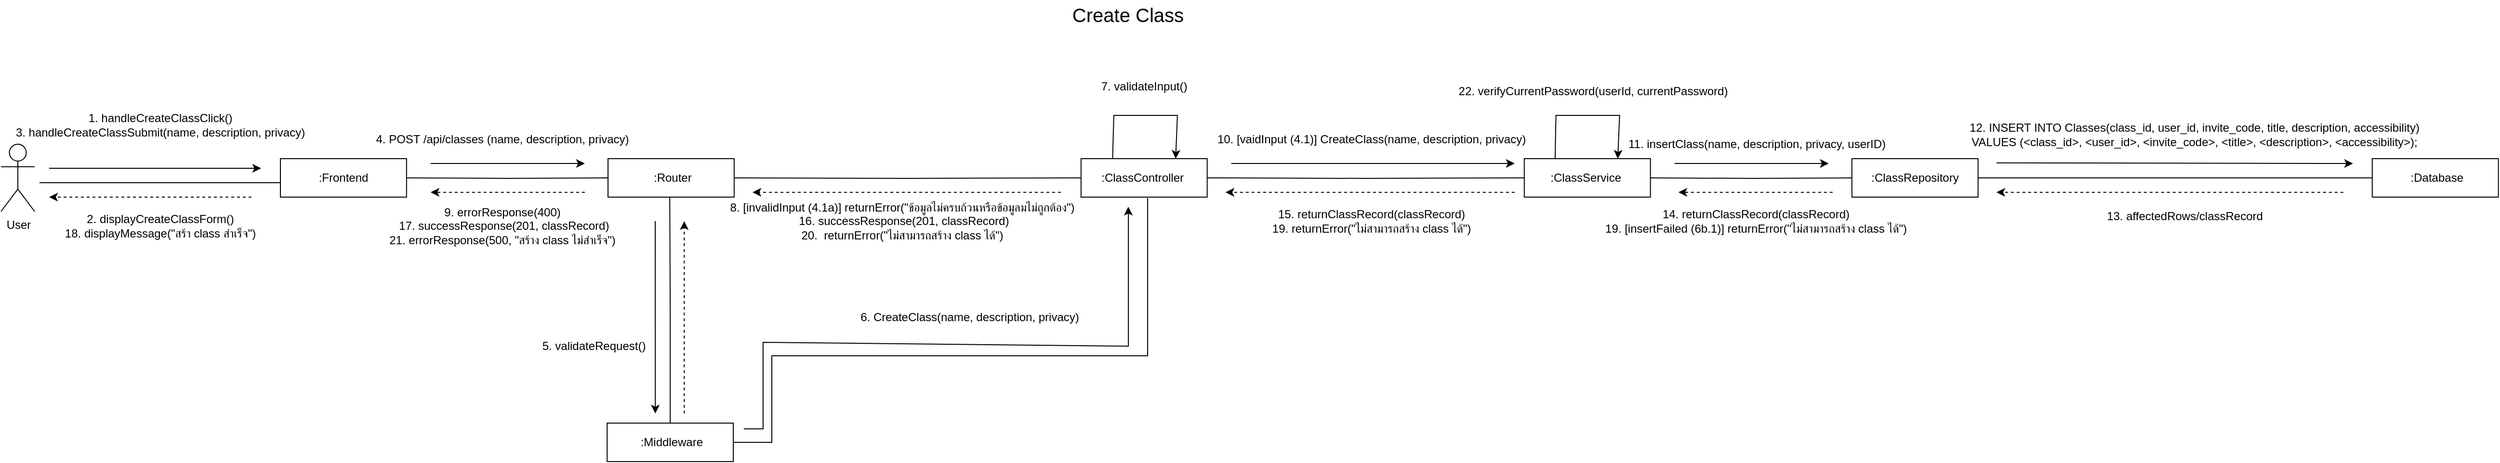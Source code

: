 <mxfile version="20.5.3" type="embed"><diagram id="23iRSUPoRavnBvh4doch" name="Page-1"><mxGraphModel dx="862" dy="-823" grid="1" gridSize="10" guides="1" tooltips="1" connect="1" arrows="1" fold="1" page="1" pageScale="1" pageWidth="827" pageHeight="1169" math="0" shadow="0"><root><mxCell id="0"/><mxCell id="1" parent="0"/><mxCell id="54" style="edgeStyle=orthogonalEdgeStyle;rounded=0;orthogonalLoop=1;jettySize=auto;html=1;entryX=0;entryY=0.5;entryDx=0;entryDy=0;endArrow=none;startFill=0;" parent="1" edge="1"><mxGeometry relative="1" as="geometry"><mxPoint x="720" y="1670" as="sourcePoint"/><mxPoint x="970" y="1670" as="targetPoint"/></mxGeometry></mxCell><mxCell id="55" value="User" style="shape=umlActor;verticalLabelPosition=bottom;verticalAlign=top;html=1;outlineConnect=0;" parent="1" vertex="1"><mxGeometry x="680" y="1630" width="35" height="70" as="geometry"/></mxCell><mxCell id="56" value=":Frontend" style="rounded=0;whiteSpace=wrap;html=1;" parent="1" vertex="1"><mxGeometry x="970" y="1645" width="130.91" height="40" as="geometry"/></mxCell><mxCell id="57" value="" style="endArrow=classic;html=1;rounded=0;" parent="1" edge="1"><mxGeometry width="50" height="50" relative="1" as="geometry"><mxPoint x="730" y="1655" as="sourcePoint"/><mxPoint x="950" y="1655" as="targetPoint"/></mxGeometry></mxCell><mxCell id="58" value="" style="endArrow=classic;html=1;rounded=0;dashed=1;" parent="1" edge="1"><mxGeometry width="50" height="50" relative="1" as="geometry"><mxPoint x="940" y="1685" as="sourcePoint"/><mxPoint x="730" y="1685" as="targetPoint"/></mxGeometry></mxCell><mxCell id="59" value="&amp;nbsp;:Router" style="rounded=0;whiteSpace=wrap;html=1;" parent="1" vertex="1"><mxGeometry x="1310" y="1645" width="130.91" height="40" as="geometry"/></mxCell><mxCell id="60" style="edgeStyle=orthogonalEdgeStyle;rounded=0;orthogonalLoop=1;jettySize=auto;html=1;entryX=0;entryY=0.5;entryDx=0;entryDy=0;endArrow=none;startFill=0;" parent="1" target="59" edge="1"><mxGeometry relative="1" as="geometry"><mxPoint x="1100.91" y="1665" as="sourcePoint"/><mxPoint x="1305.91" y="1665" as="targetPoint"/></mxGeometry></mxCell><mxCell id="61" value="" style="endArrow=classic;html=1;rounded=0;" parent="1" edge="1"><mxGeometry width="50" height="50" relative="1" as="geometry"><mxPoint x="1125.91" y="1650" as="sourcePoint"/><mxPoint x="1285.91" y="1650" as="targetPoint"/></mxGeometry></mxCell><mxCell id="62" value="&amp;nbsp;" style="text;whiteSpace=wrap;html=1;" parent="1" vertex="1"><mxGeometry x="1210" y="1630" width="40" height="40" as="geometry"/></mxCell><mxCell id="63" value=":ClassController&amp;nbsp;" style="rounded=0;whiteSpace=wrap;html=1;" parent="1" vertex="1"><mxGeometry x="1800.91" y="1645" width="130.91" height="40" as="geometry"/></mxCell><mxCell id="64" style="edgeStyle=orthogonalEdgeStyle;rounded=0;orthogonalLoop=1;jettySize=auto;html=1;entryX=0;entryY=0.5;entryDx=0;entryDy=0;endArrow=none;startFill=0;" parent="1" target="63" edge="1"><mxGeometry relative="1" as="geometry"><mxPoint x="1440.91" y="1665" as="sourcePoint"/><mxPoint x="1645.91" y="1665" as="targetPoint"/></mxGeometry></mxCell><mxCell id="65" value="" style="endArrow=classic;html=1;rounded=0;dashed=1;" parent="1" edge="1"><mxGeometry width="50" height="50" relative="1" as="geometry"><mxPoint x="1780" y="1680" as="sourcePoint"/><mxPoint x="1460" y="1680" as="targetPoint"/></mxGeometry></mxCell><mxCell id="66" value=":ClassService&amp;nbsp;" style="rounded=0;whiteSpace=wrap;html=1;" parent="1" vertex="1"><mxGeometry x="2260.91" y="1645" width="130.91" height="40" as="geometry"/></mxCell><mxCell id="67" style="edgeStyle=orthogonalEdgeStyle;rounded=0;orthogonalLoop=1;jettySize=auto;html=1;entryX=0;entryY=0.5;entryDx=0;entryDy=0;endArrow=none;startFill=0;" parent="1" target="66" edge="1"><mxGeometry relative="1" as="geometry"><mxPoint x="1931.82" y="1665" as="sourcePoint"/><mxPoint x="2136.82" y="1665" as="targetPoint"/></mxGeometry></mxCell><mxCell id="68" value="" style="endArrow=classic;html=1;rounded=0;" parent="1" edge="1"><mxGeometry width="50" height="50" relative="1" as="geometry"><mxPoint x="1956.82" y="1650" as="sourcePoint"/><mxPoint x="2250.91" y="1650" as="targetPoint"/></mxGeometry></mxCell><mxCell id="69" value="" style="endArrow=classic;html=1;rounded=0;dashed=1;" parent="1" edge="1"><mxGeometry width="50" height="50" relative="1" as="geometry"><mxPoint x="2250.91" y="1680" as="sourcePoint"/><mxPoint x="1950.91" y="1680" as="targetPoint"/></mxGeometry></mxCell><mxCell id="70" style="edgeStyle=orthogonalEdgeStyle;rounded=0;orthogonalLoop=1;jettySize=auto;html=1;endArrow=none;startFill=0;" parent="1" source="71" target="76" edge="1"><mxGeometry relative="1" as="geometry"/></mxCell><mxCell id="71" value=":ClassRepository" style="rounded=0;whiteSpace=wrap;html=1;" parent="1" vertex="1"><mxGeometry x="2600.91" y="1645" width="130.91" height="40" as="geometry"/></mxCell><mxCell id="72" style="edgeStyle=orthogonalEdgeStyle;rounded=0;orthogonalLoop=1;jettySize=auto;html=1;entryX=0;entryY=0.5;entryDx=0;entryDy=0;endArrow=none;startFill=0;" parent="1" target="71" edge="1"><mxGeometry relative="1" as="geometry"><mxPoint x="2391.82" y="1665" as="sourcePoint"/><mxPoint x="2596.82" y="1665" as="targetPoint"/></mxGeometry></mxCell><mxCell id="73" value="" style="endArrow=classic;html=1;rounded=0;" parent="1" edge="1"><mxGeometry width="50" height="50" relative="1" as="geometry"><mxPoint x="2416.82" y="1650" as="sourcePoint"/><mxPoint x="2576.82" y="1650" as="targetPoint"/></mxGeometry></mxCell><mxCell id="74" value="" style="endArrow=classic;html=1;rounded=0;dashed=1;" parent="1" edge="1"><mxGeometry width="50" height="50" relative="1" as="geometry"><mxPoint x="2580.91" y="1680" as="sourcePoint"/><mxPoint x="2420.91" y="1680" as="targetPoint"/></mxGeometry></mxCell><mxCell id="75" value="4. POST /api/classes (name, description, privacy)" style="text;html=1;align=center;verticalAlign=middle;resizable=0;points=[];autosize=1;strokeColor=none;fillColor=none;" parent="1" vertex="1"><mxGeometry x="1055" y="1610" width="290" height="30" as="geometry"/></mxCell><mxCell id="76" value="&amp;nbsp;:Database" style="rounded=0;whiteSpace=wrap;html=1;" parent="1" vertex="1"><mxGeometry x="3140.91" y="1645" width="130.91" height="40" as="geometry"/></mxCell><mxCell id="77" value="Create Class&amp;nbsp;" style="text;html=1;align=center;verticalAlign=middle;whiteSpace=wrap;rounded=0;fontSize=20;" parent="1" vertex="1"><mxGeometry x="1680" y="1480" width="345" height="30" as="geometry"/></mxCell><mxCell id="78" value="1. handleCreateClassClick()&lt;div&gt;3. handleCreateClassSubmit(name, description, privacy)&lt;/div&gt;" style="text;html=1;align=center;verticalAlign=middle;resizable=0;points=[];autosize=1;strokeColor=none;fillColor=none;" parent="1" vertex="1"><mxGeometry x="685" y="1590" width="320" height="40" as="geometry"/></mxCell><mxCell id="79" value="" style="endArrow=classic;html=1;rounded=0;dashed=1;" parent="1" edge="1"><mxGeometry width="50" height="50" relative="1" as="geometry"><mxPoint x="1285.91" y="1680" as="sourcePoint"/><mxPoint x="1125.91" y="1680" as="targetPoint"/></mxGeometry></mxCell><mxCell id="80" value="" style="endArrow=classic;html=1;rounded=0;" parent="1" edge="1"><mxGeometry width="50" height="50" relative="1" as="geometry"><mxPoint x="2750.91" y="1649.38" as="sourcePoint"/><mxPoint x="3120.91" y="1650" as="targetPoint"/></mxGeometry></mxCell><mxCell id="81" value="" style="endArrow=classic;html=1;rounded=0;dashed=1;" parent="1" edge="1"><mxGeometry width="50" height="50" relative="1" as="geometry"><mxPoint x="3110.91" y="1680" as="sourcePoint"/><mxPoint x="2750.91" y="1680" as="targetPoint"/></mxGeometry></mxCell><mxCell id="82" value="&amp;nbsp;" style="text;html=1;align=center;verticalAlign=middle;resizable=0;points=[];autosize=1;strokeColor=none;fillColor=none;" parent="1" vertex="1"><mxGeometry x="1540" y="1695" width="30" height="30" as="geometry"/></mxCell><mxCell id="83" value="9. errorResponse(400)&lt;div&gt;&amp;nbsp;17. successResponse(201, classRecord)&lt;/div&gt;&lt;div&gt;21. errorResponse(500, &quot;สร้าง class ไม่สำเร็จ&quot;)&lt;/div&gt;" style="text;html=1;align=center;verticalAlign=middle;resizable=0;points=[];autosize=1;strokeColor=none;fillColor=none;" parent="1" vertex="1"><mxGeometry x="1065" y="1685" width="270" height="60" as="geometry"/></mxCell><mxCell id="84" value="2. displayCreateClassForm()&lt;div&gt;18. displayMessage(&quot;สร้า class สำเร็จ&quot;)&lt;/div&gt;" style="text;html=1;align=center;verticalAlign=middle;resizable=0;points=[];autosize=1;strokeColor=none;fillColor=none;" parent="1" vertex="1"><mxGeometry x="730" y="1695" width="230" height="40" as="geometry"/></mxCell><mxCell id="85" style="edgeStyle=orthogonalEdgeStyle;rounded=0;orthogonalLoop=1;jettySize=auto;html=1;entryX=0.5;entryY=1;entryDx=0;entryDy=0;endArrow=none;startFill=0;" parent="1" source="86" edge="1"><mxGeometry relative="1" as="geometry"><mxPoint x="1374.09" y="1685" as="targetPoint"/></mxGeometry></mxCell><mxCell id="86" value="&amp;nbsp;:Middleware" style="rounded=0;whiteSpace=wrap;html=1;" parent="1" vertex="1"><mxGeometry x="1309.09" y="1920" width="130.91" height="40" as="geometry"/></mxCell><mxCell id="87" value="" style="endArrow=classic;html=1;rounded=0;" parent="1" edge="1"><mxGeometry width="50" height="50" relative="1" as="geometry"><mxPoint x="1359" y="1710" as="sourcePoint"/><mxPoint x="1359.09" y="1910" as="targetPoint"/></mxGeometry></mxCell><mxCell id="88" value="" style="endArrow=classic;html=1;rounded=0;dashed=1;" parent="1" edge="1"><mxGeometry width="50" height="50" relative="1" as="geometry"><mxPoint x="1389.09" y="1910" as="sourcePoint"/><mxPoint x="1389.09" y="1710" as="targetPoint"/></mxGeometry></mxCell><mxCell id="89" value="5. validateRequest()" style="text;html=1;align=center;verticalAlign=middle;resizable=0;points=[];autosize=1;strokeColor=none;fillColor=none;" parent="1" vertex="1"><mxGeometry x="1230" y="1825" width="130" height="30" as="geometry"/></mxCell><mxCell id="90" value="" style="endArrow=classic;html=1;rounded=0;exitX=0.25;exitY=0;exitDx=0;exitDy=0;entryX=0.75;entryY=0;entryDx=0;entryDy=0;" parent="1" source="63" target="63" edge="1"><mxGeometry width="50" height="50" relative="1" as="geometry"><mxPoint x="1800.91" y="1620" as="sourcePoint"/><mxPoint x="1930.91" y="1600" as="targetPoint"/><Array as="points"><mxPoint x="1834.65" y="1610"/><mxPoint x="1834.91" y="1600"/><mxPoint x="1900.91" y="1600"/></Array></mxGeometry></mxCell><mxCell id="91" value="7. validateInput()" style="text;html=1;align=center;verticalAlign=middle;resizable=0;points=[];autosize=1;strokeColor=none;fillColor=none;" parent="1" vertex="1"><mxGeometry x="1811.37" y="1555" width="110" height="30" as="geometry"/></mxCell><mxCell id="92" value="8. [invalidInput (4.1a)] returnError(&quot;ข้อมูลไม่ครบถ้วนหรือข้อมูลมไม่ถูกต้อง&quot;)&lt;div&gt;&amp;nbsp;16. successResponse(201, classRecord)&lt;/div&gt;&lt;div&gt;20.&amp;nbsp;&lt;span style=&quot;background-color: transparent; color: light-dark(rgb(0, 0, 0), rgb(255, 255, 255));&quot;&gt;&amp;nbsp;returnError(&quot;ไม่สามารถสร้าง class ได้&quot;)&lt;/span&gt;&lt;/div&gt;" style="text;html=1;align=center;verticalAlign=middle;resizable=0;points=[];autosize=1;strokeColor=none;fillColor=none;" parent="1" vertex="1"><mxGeometry x="1415" y="1680" width="400" height="60" as="geometry"/></mxCell><mxCell id="93" style="edgeStyle=orthogonalEdgeStyle;rounded=0;orthogonalLoop=1;jettySize=auto;html=1;endArrow=none;startFill=0;exitX=1;exitY=0.5;exitDx=0;exitDy=0;" parent="1" source="86" edge="1"><mxGeometry relative="1" as="geometry"><mxPoint x="1870" y="1686" as="targetPoint"/><mxPoint x="1545.21" y="1975" as="sourcePoint"/><Array as="points"><mxPoint x="1480" y="1940"/><mxPoint x="1480" y="1850"/><mxPoint x="1870" y="1850"/><mxPoint x="1870" y="1686"/></Array></mxGeometry></mxCell><mxCell id="94" value="6. CreateClass(name, description, privacy)" style="text;html=1;align=center;verticalAlign=middle;resizable=0;points=[];autosize=1;strokeColor=none;fillColor=none;" parent="1" vertex="1"><mxGeometry x="1560" y="1795" width="250" height="30" as="geometry"/></mxCell><mxCell id="95" value="&amp;nbsp;" style="text;html=1;align=center;verticalAlign=middle;resizable=0;points=[];autosize=1;strokeColor=none;fillColor=none;" parent="1" vertex="1"><mxGeometry x="2086.82" y="1610" width="30" height="30" as="geometry"/></mxCell><mxCell id="96" value="11. insertClass(name, description, privacy, userID)" style="text;html=1;align=center;verticalAlign=middle;resizable=0;points=[];autosize=1;strokeColor=none;fillColor=none;" parent="1" vertex="1"><mxGeometry x="2356.82" y="1615" width="290" height="30" as="geometry"/></mxCell><mxCell id="97" value="12. INSERT INTO Classes(class_id, user_id, invite_code, title, description, accessibility) &lt;br&gt;VALUES (&amp;lt;class_id&amp;gt;, &amp;lt;user_id&amp;gt;, &amp;lt;invite_code&amp;gt;, &amp;lt;title&amp;gt;, &amp;lt;description&amp;gt;, &amp;lt;accessibility&amp;gt;);" style="text;html=1;align=center;verticalAlign=middle;resizable=0;points=[];autosize=1;strokeColor=none;fillColor=none;" parent="1" vertex="1"><mxGeometry x="2710.91" y="1600" width="490" height="40" as="geometry"/></mxCell><mxCell id="98" value="13. affectedRows/classRecord" style="text;html=1;align=center;verticalAlign=middle;resizable=0;points=[];autosize=1;strokeColor=none;fillColor=none;" parent="1" vertex="1"><mxGeometry x="2850.91" y="1690" width="190" height="30" as="geometry"/></mxCell><mxCell id="99" value="14. returnClassRecord(classRecord)&lt;div&gt;19. [insertFailed (6b.1)] returnError(&quot;ไม่สามารถสร้าง class ได้&quot;)&lt;/div&gt;" style="text;html=1;align=center;verticalAlign=middle;resizable=0;points=[];autosize=1;strokeColor=none;fillColor=none;" parent="1" vertex="1"><mxGeometry x="2325.91" y="1690" width="350" height="40" as="geometry"/></mxCell><mxCell id="100" value="15. returnClassRecord(classRecord)&lt;div&gt;19. returnError(&quot;ไม่สามารถสร้าง class ได้&quot;)&lt;/div&gt;" style="text;html=1;align=center;verticalAlign=middle;resizable=0;points=[];autosize=1;strokeColor=none;fillColor=none;" parent="1" vertex="1"><mxGeometry x="1981.82" y="1690" width="240" height="40" as="geometry"/></mxCell><mxCell id="101" value="10. [vaidInput (4.1)] CreateClass(name, description, privacy)" style="text;html=1;align=center;verticalAlign=middle;resizable=0;points=[];autosize=1;strokeColor=none;fillColor=none;" parent="1" vertex="1"><mxGeometry x="1931.82" y="1610" width="340" height="30" as="geometry"/></mxCell><mxCell id="102" value="" style="endArrow=classic;html=1;rounded=0;" parent="1" edge="1"><mxGeometry width="50" height="50" relative="1" as="geometry"><mxPoint x="1450.91" y="1926" as="sourcePoint"/><mxPoint x="1850" y="1695" as="targetPoint"/><Array as="points"><mxPoint x="1470.91" y="1926"/><mxPoint x="1470.91" y="1836"/><mxPoint x="1850" y="1840"/><mxPoint x="1850" y="1760"/></Array></mxGeometry></mxCell><mxCell id="103" value="" style="endArrow=classic;html=1;rounded=0;exitX=0.25;exitY=0;exitDx=0;exitDy=0;entryX=0.75;entryY=0;entryDx=0;entryDy=0;" parent="1" edge="1"><mxGeometry width="50" height="50" relative="1" as="geometry"><mxPoint x="2292.91" y="1645" as="sourcePoint"/><mxPoint x="2357.91" y="1645" as="targetPoint"/><Array as="points"><mxPoint x="2293.56" y="1610"/><mxPoint x="2293.82" y="1600"/><mxPoint x="2359.82" y="1600"/></Array></mxGeometry></mxCell><mxCell id="104" value="22. verifyCurrentPassword(userId, currentPassword)" style="text;html=1;align=center;verticalAlign=middle;resizable=0;points=[];autosize=1;strokeColor=none;fillColor=none;" parent="1" vertex="1"><mxGeometry x="2181.82" y="1560" width="300" height="30" as="geometry"/></mxCell></root></mxGraphModel></diagram></mxfile>